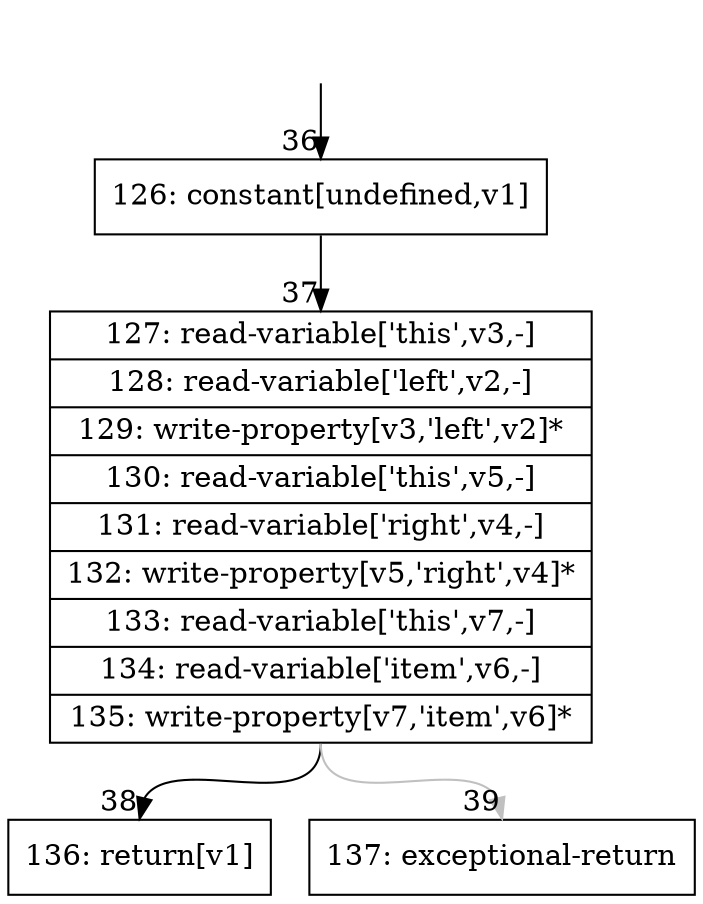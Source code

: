 digraph {
rankdir="TD"
BB_entry1[shape=none,label=""];
BB_entry1 -> BB36 [tailport=s, headport=n, headlabel="    36"]
BB36 [shape=record label="{126: constant[undefined,v1]}" ] 
BB36 -> BB37 [tailport=s, headport=n, headlabel="      37"]
BB37 [shape=record label="{127: read-variable['this',v3,-]|128: read-variable['left',v2,-]|129: write-property[v3,'left',v2]*|130: read-variable['this',v5,-]|131: read-variable['right',v4,-]|132: write-property[v5,'right',v4]*|133: read-variable['this',v7,-]|134: read-variable['item',v6,-]|135: write-property[v7,'item',v6]*}" ] 
BB37 -> BB38 [tailport=s, headport=n, headlabel="      38"]
BB37 -> BB39 [tailport=s, headport=n, color=gray, headlabel="      39"]
BB38 [shape=record label="{136: return[v1]}" ] 
BB39 [shape=record label="{137: exceptional-return}" ] 
//#$~ 12
}

